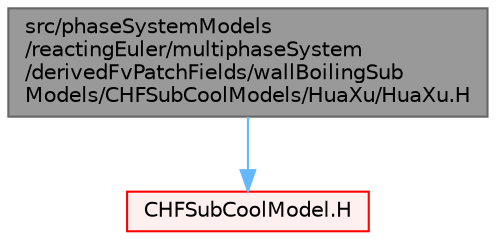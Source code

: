 digraph "src/phaseSystemModels/reactingEuler/multiphaseSystem/derivedFvPatchFields/wallBoilingSubModels/CHFSubCoolModels/HuaXu/HuaXu.H"
{
 // LATEX_PDF_SIZE
  bgcolor="transparent";
  edge [fontname=Helvetica,fontsize=10,labelfontname=Helvetica,labelfontsize=10];
  node [fontname=Helvetica,fontsize=10,shape=box,height=0.2,width=0.4];
  Node1 [id="Node000001",label="src/phaseSystemModels\l/reactingEuler/multiphaseSystem\l/derivedFvPatchFields/wallBoilingSub\lModels/CHFSubCoolModels/HuaXu/HuaXu.H",height=0.2,width=0.4,color="gray40", fillcolor="grey60", style="filled", fontcolor="black",tooltip=" "];
  Node1 -> Node2 [id="edge1_Node000001_Node000002",color="steelblue1",style="solid",tooltip=" "];
  Node2 [id="Node000002",label="CHFSubCoolModel.H",height=0.2,width=0.4,color="red", fillcolor="#FFF0F0", style="filled",URL="$CHFSubCoolModel_8H.html",tooltip=" "];
}
